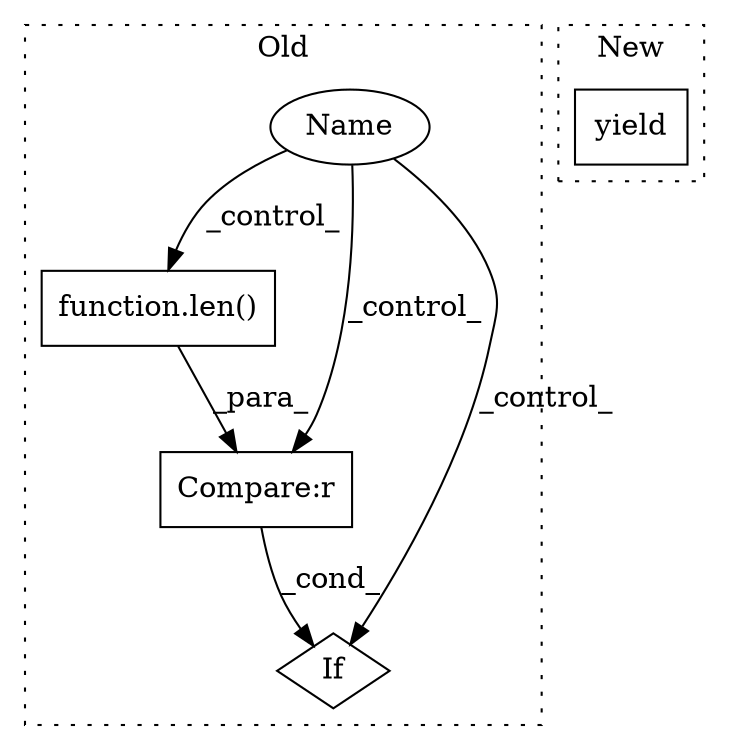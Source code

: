 digraph G {
subgraph cluster0 {
1 [label="function.len()" a="75" s="9741,9752" l="4,1" shape="box"];
3 [label="If" a="96" s="9738" l="3" shape="diamond"];
4 [label="Name" a="87" s="8844" l="10" shape="ellipse"];
5 [label="Compare:r" a="40" s="9741" l="18" shape="box"];
label = "Old";
style="dotted";
}
subgraph cluster1 {
2 [label="yield" a="105" s="9799" l="6" shape="box"];
label = "New";
style="dotted";
}
1 -> 5 [label="_para_"];
4 -> 1 [label="_control_"];
4 -> 3 [label="_control_"];
4 -> 5 [label="_control_"];
5 -> 3 [label="_cond_"];
}